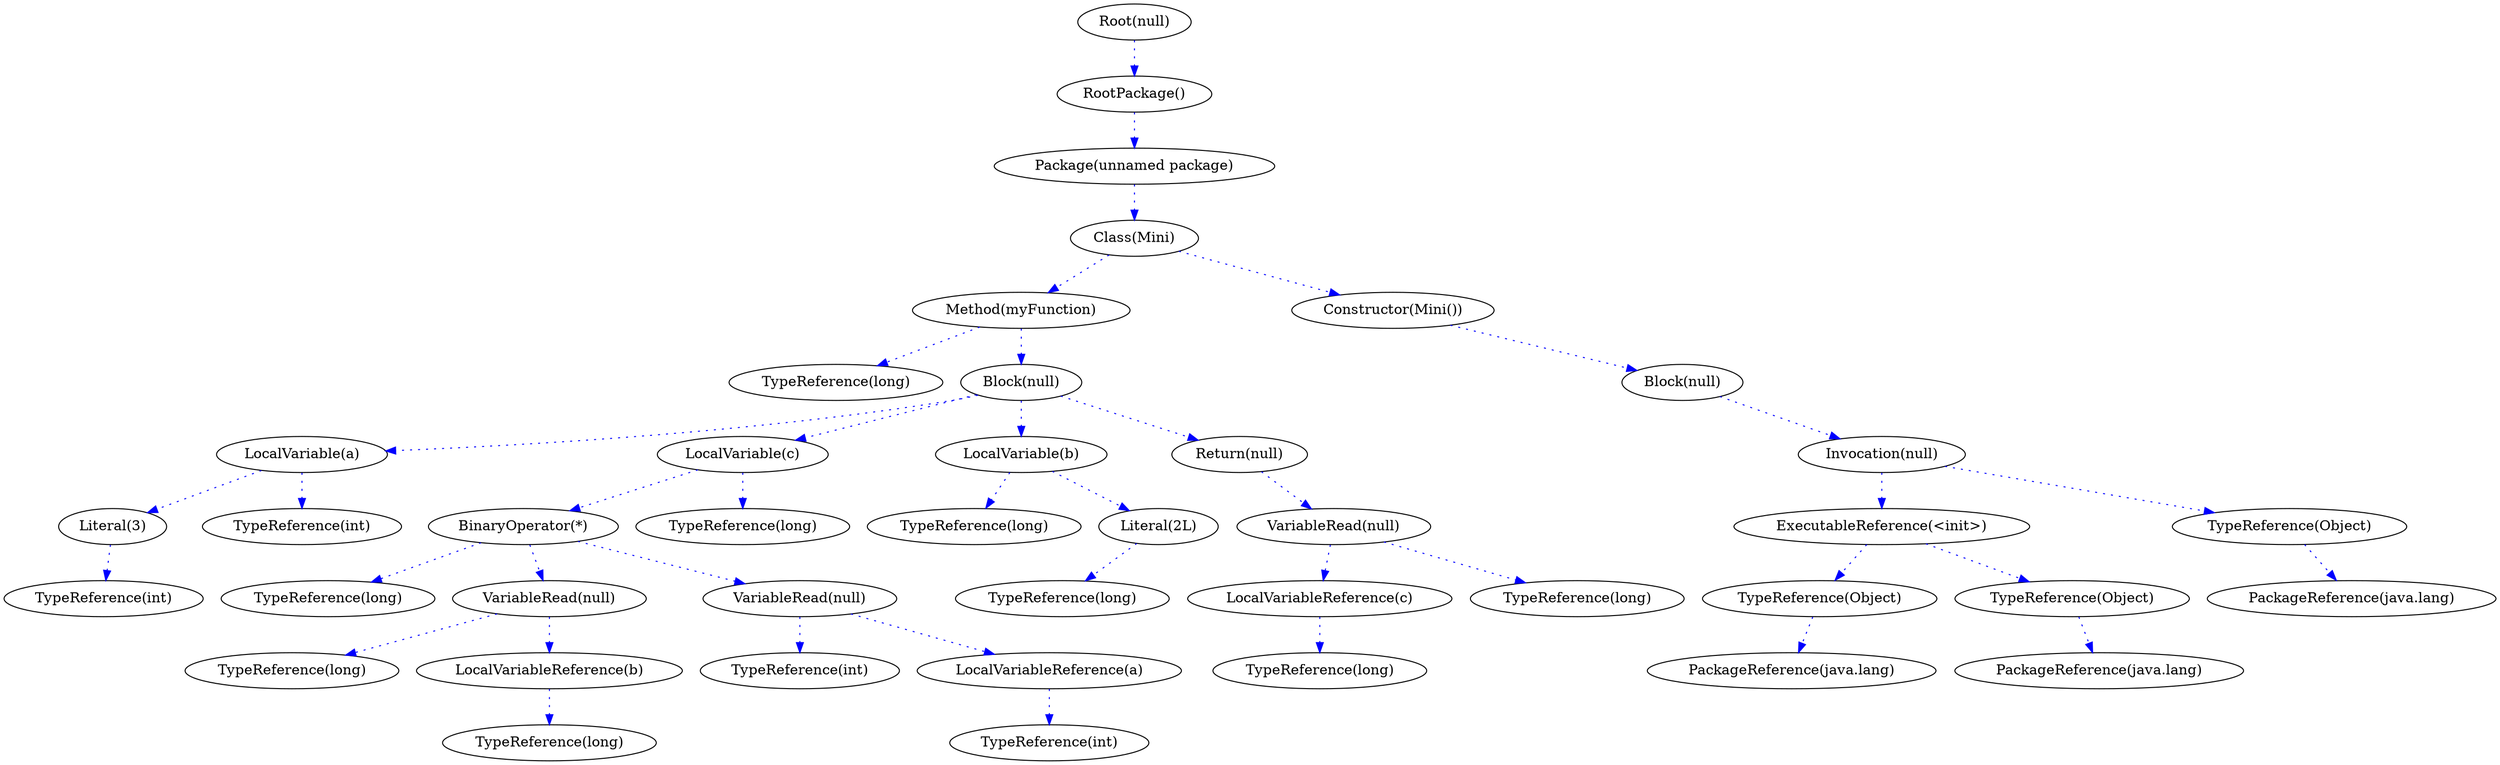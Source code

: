 digraph Example {
"1998731450" [label="TypeReference(long)"];
"-1841444813" [label="Root(null)"];
"833076545" [label="VariableRead(null)"];
"1452559502" [label="ExecutableReference(<init>)"];
"1120445645" [label="TypeReference(long)"];
"1925536340" [label="BinaryOperator(*)"];
"-1452937270" [label="TypeReference(long)"];
"-73237367" [label="Literal(3)"];
"-784792421" [label="TypeReference(int)"];
"-2048386486" [label="TypeReference(int)"];
"-1869576884" [label="TypeReference(long)"];
"1993063891" [label="Method(myFunction)"];
"251010432" [label="LocalVariableReference(b)"];
"1297727840" [label="LocalVariable(a)"];
"763891621" [label="Block(null)"];
"-559892046" [label="PackageReference(java.lang)"];
"1760123396" [label="TypeReference(Object)"];
"1297787424" [label="LocalVariable(c)"];
"-751647798" [label="TypeReference(long)"];
"1846567330" [label="PackageReference(java.lang)"];
"1297757632" [label="LocalVariable(b)"];
"1740408738" [label="VariableRead(null)"];
"-1520564454" [label="TypeReference(int)"];
"-890957887" [label="TypeReference(long)"];
"151745340" [label="LocalVariableReference(c)"];
"2095415089" [label="Constructor(Mini())"];
"1062466324" [label="Class(Mini)"];
"1203891470" [label="RootPackage()"];
"1614662800" [label="TypeReference(Object)"];
"-22359137" [label="Invocation(null)"];
"1495767393" [label="PackageReference(java.lang)"];
"1760123395" [label="TypeReference(Object)"];
"322818659" [label="TypeReference(long)"];
"1174535956" [label="Package(unnamed package)"];
"1328680519" [label="TypeReference(long)"];
"-992495150" [label="Block(null)"];
"903266986" [label="Return(null)"];
"1627402496" [label="TypeReference(int)"];
"310280452" [label="Literal(2L)"];
"128080615" [label="TypeReference(long)"];
"-442121056" [label="LocalVariableReference(a)"];
"1740408737" [label="VariableRead(null)"];
"1614662800" -> "-559892046" [color=blue,fontcolor=blue,style=dotted];
"-22359137" -> "1614662800" [color=blue,fontcolor=blue,style=dotted];
"1760123395" -> "1495767393" [color=blue,fontcolor=blue,style=dotted];
"1452559502" -> "1760123395" [color=blue,fontcolor=blue,style=dotted];
"1760123396" -> "1846567330" [color=blue,fontcolor=blue,style=dotted];
"1452559502" -> "1760123396" [color=blue,fontcolor=blue,style=dotted];
"-22359137" -> "1452559502" [color=blue,fontcolor=blue,style=dotted];
"-992495150" -> "-22359137" [color=blue,fontcolor=blue,style=dotted];
"2095415089" -> "-992495150" [color=blue,fontcolor=blue,style=dotted];
"1062466324" -> "2095415089" [color=blue,fontcolor=blue,style=dotted];
"1993063891" -> "1120445645" [color=blue,fontcolor=blue,style=dotted];
"1297727840" -> "-2048386486" [color=blue,fontcolor=blue,style=dotted];
"-73237367" -> "-1520564454" [color=blue,fontcolor=blue,style=dotted];
"1297727840" -> "-73237367" [color=blue,fontcolor=blue,style=dotted];
"763891621" -> "1297727840" [color=blue,fontcolor=blue,style=dotted];
"1297757632" -> "322818659" [color=blue,fontcolor=blue,style=dotted];
"310280452" -> "-890957887" [color=blue,fontcolor=blue,style=dotted];
"1297757632" -> "310280452" [color=blue,fontcolor=blue,style=dotted];
"763891621" -> "1297757632" [color=blue,fontcolor=blue,style=dotted];
"1297787424" -> "1328680519" [color=blue,fontcolor=blue,style=dotted];
"1925536340" -> "-751647798" [color=blue,fontcolor=blue,style=dotted];
"1740408737" -> "1627402496" [color=blue,fontcolor=blue,style=dotted];
"-442121056" -> "-784792421" [color=blue,fontcolor=blue,style=dotted];
"1740408737" -> "-442121056" [color=blue,fontcolor=blue,style=dotted];
"1925536340" -> "1740408737" [color=blue,fontcolor=blue,style=dotted];
"1740408738" -> "-1452937270" [color=blue,fontcolor=blue,style=dotted];
"251010432" -> "1998731450" [color=blue,fontcolor=blue,style=dotted];
"1740408738" -> "251010432" [color=blue,fontcolor=blue,style=dotted];
"1925536340" -> "1740408738" [color=blue,fontcolor=blue,style=dotted];
"1297787424" -> "1925536340" [color=blue,fontcolor=blue,style=dotted];
"763891621" -> "1297787424" [color=blue,fontcolor=blue,style=dotted];
"833076545" -> "128080615" [color=blue,fontcolor=blue,style=dotted];
"151745340" -> "-1869576884" [color=blue,fontcolor=blue,style=dotted];
"833076545" -> "151745340" [color=blue,fontcolor=blue,style=dotted];
"903266986" -> "833076545" [color=blue,fontcolor=blue,style=dotted];
"763891621" -> "903266986" [color=blue,fontcolor=blue,style=dotted];
"1993063891" -> "763891621" [color=blue,fontcolor=blue,style=dotted];
"1062466324" -> "1993063891" [color=blue,fontcolor=blue,style=dotted];
"1174535956" -> "1062466324" [color=blue,fontcolor=blue,style=dotted];
"1203891470" -> "1174535956" [color=blue,fontcolor=blue,style=dotted];
"-1841444813" -> "1203891470" [color=blue,fontcolor=blue,style=dotted];
}